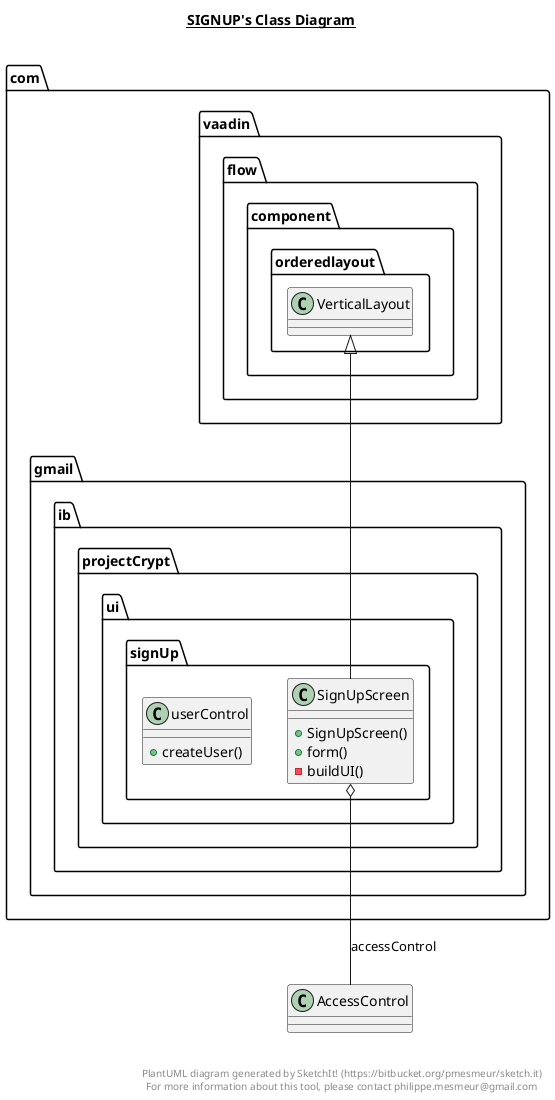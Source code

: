 @startuml

title __SIGNUP's Class Diagram__\n

  namespace com.gmail.ib.projectCrypt {
    namespace ui {
      namespace signUp {
        class SignUpScreen {
            + SignUpScreen()
            + form()
            - buildUI()
        }
      }
    }
  }
  

  namespace com.gmail.ib.projectCrypt {
    namespace ui {
      namespace signUp {
        class userControl {
            + createUser()
        }
      }
    }
  }
  

  SignUpScreen -up-|> com.vaadin.flow.component.orderedlayout.VerticalLayout
  SignUpScreen o-- AccessControl : accessControl


right footer


PlantUML diagram generated by SketchIt! (https://bitbucket.org/pmesmeur/sketch.it)
For more information about this tool, please contact philippe.mesmeur@gmail.com
endfooter

@enduml
